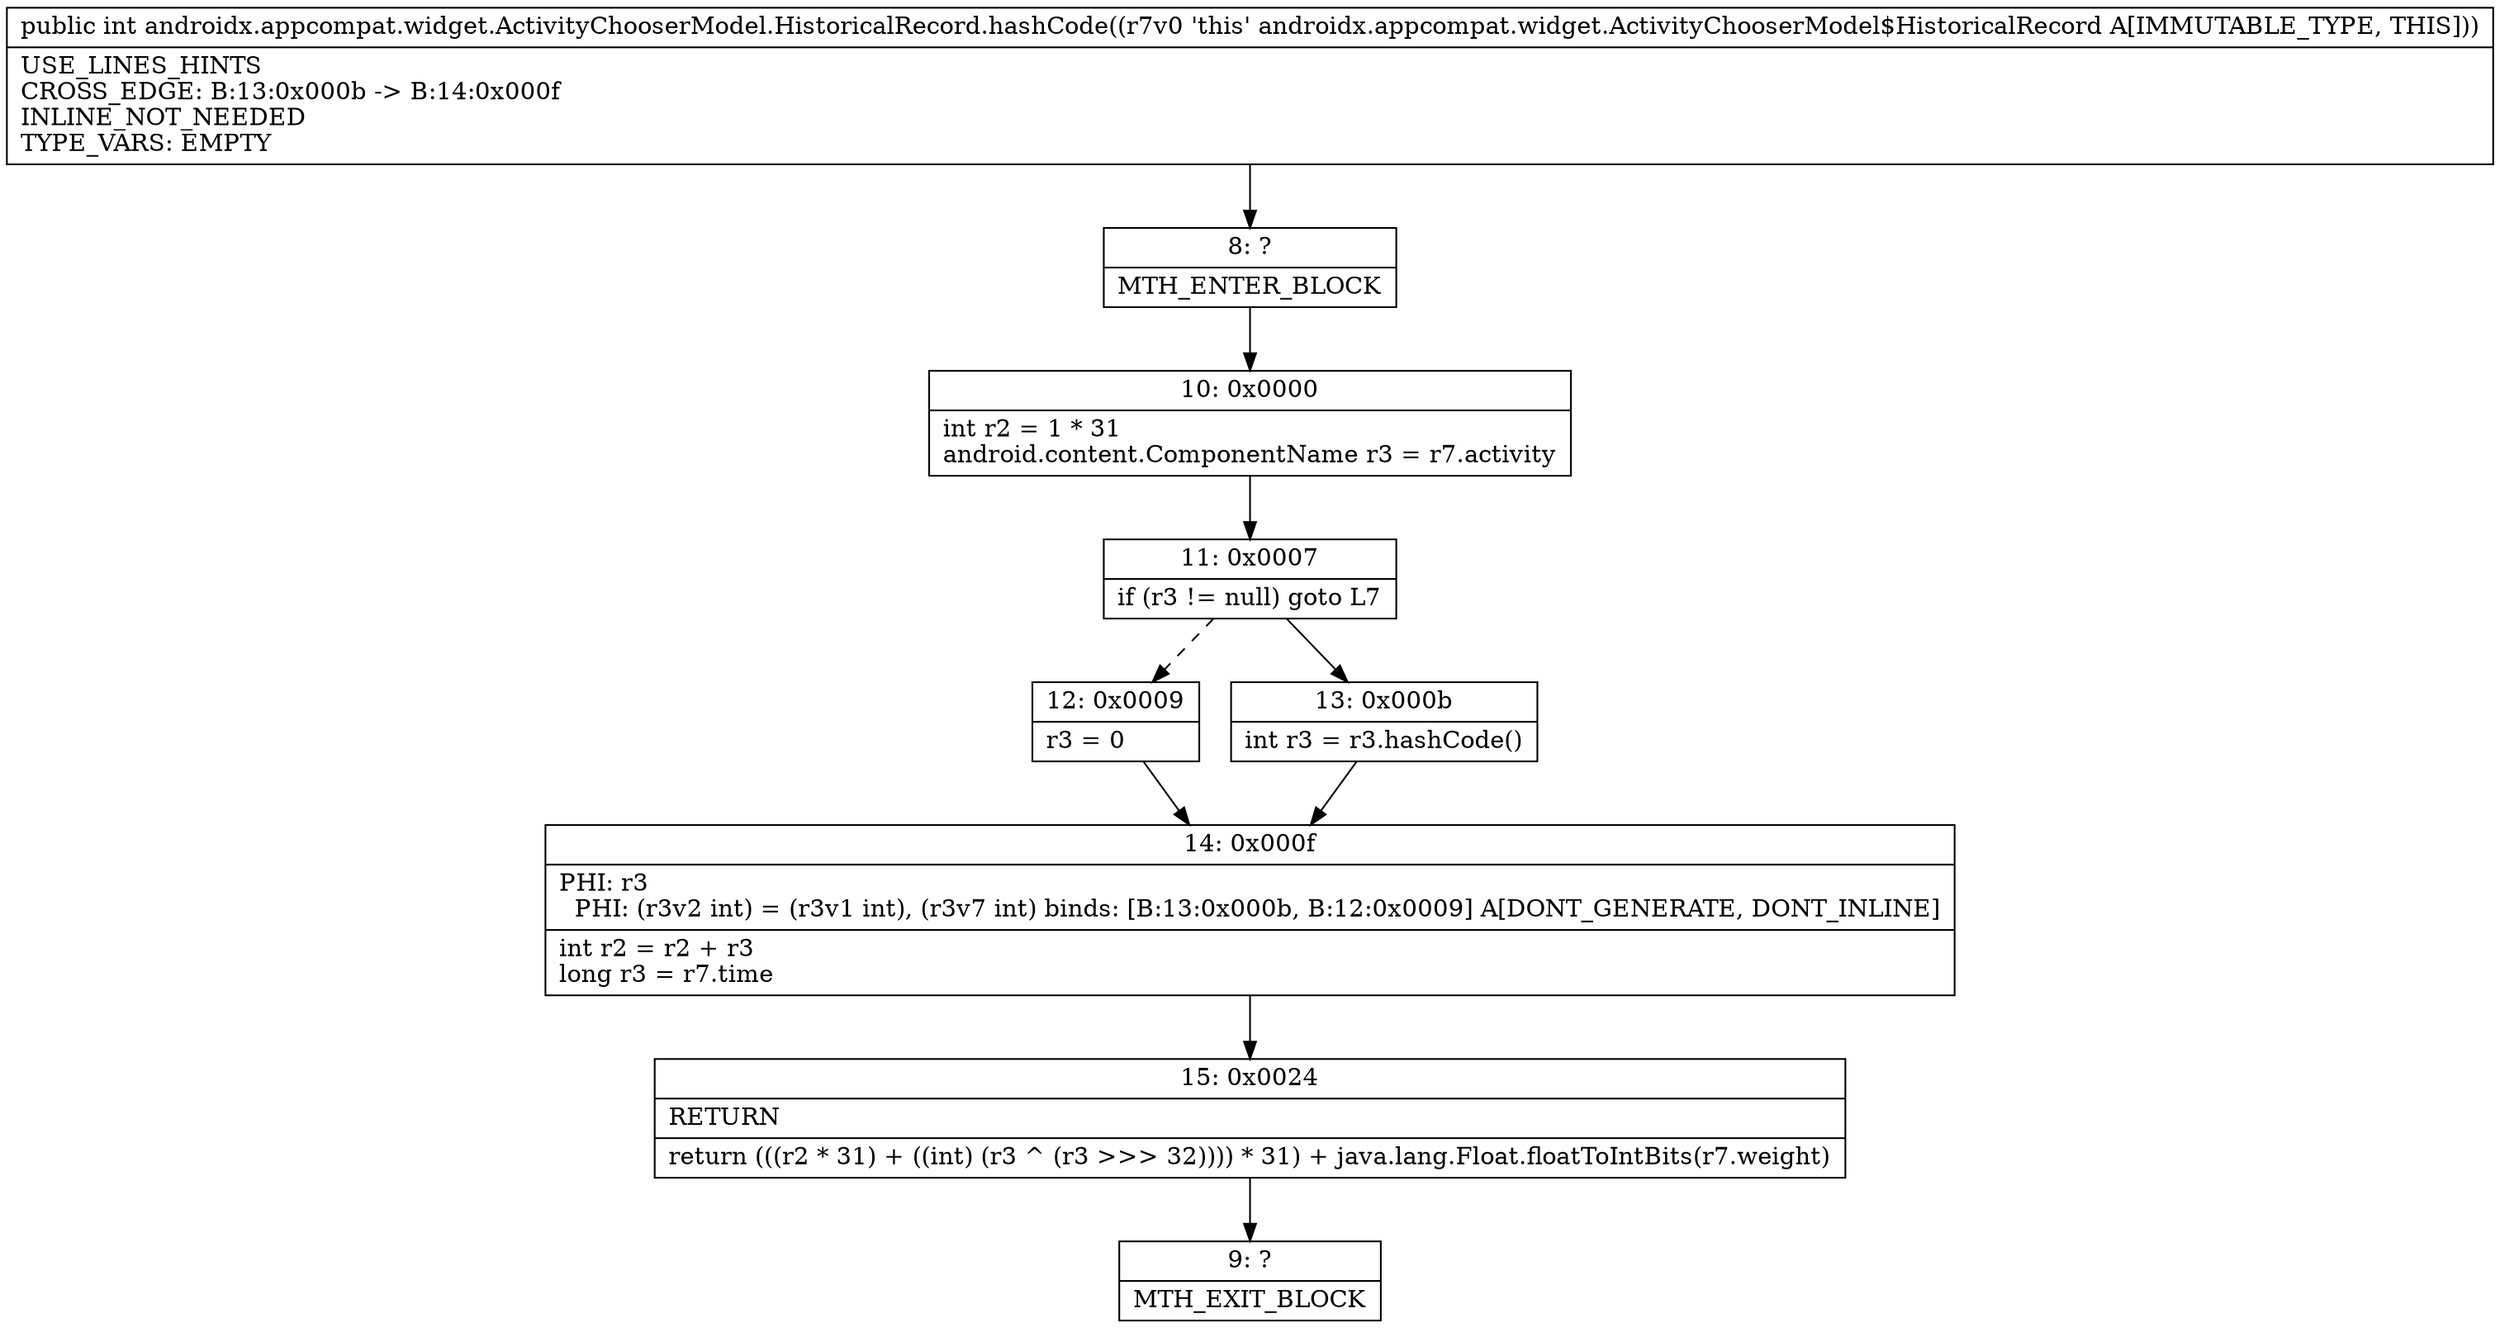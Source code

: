 digraph "CFG forandroidx.appcompat.widget.ActivityChooserModel.HistoricalRecord.hashCode()I" {
Node_8 [shape=record,label="{8\:\ ?|MTH_ENTER_BLOCK\l}"];
Node_10 [shape=record,label="{10\:\ 0x0000|int r2 = 1 * 31\landroid.content.ComponentName r3 = r7.activity\l}"];
Node_11 [shape=record,label="{11\:\ 0x0007|if (r3 != null) goto L7\l}"];
Node_12 [shape=record,label="{12\:\ 0x0009|r3 = 0\l}"];
Node_14 [shape=record,label="{14\:\ 0x000f|PHI: r3 \l  PHI: (r3v2 int) = (r3v1 int), (r3v7 int) binds: [B:13:0x000b, B:12:0x0009] A[DONT_GENERATE, DONT_INLINE]\l|int r2 = r2 + r3\llong r3 = r7.time\l}"];
Node_15 [shape=record,label="{15\:\ 0x0024|RETURN\l|return (((r2 * 31) + ((int) (r3 ^ (r3 \>\>\> 32)))) * 31) + java.lang.Float.floatToIntBits(r7.weight)\l}"];
Node_9 [shape=record,label="{9\:\ ?|MTH_EXIT_BLOCK\l}"];
Node_13 [shape=record,label="{13\:\ 0x000b|int r3 = r3.hashCode()\l}"];
MethodNode[shape=record,label="{public int androidx.appcompat.widget.ActivityChooserModel.HistoricalRecord.hashCode((r7v0 'this' androidx.appcompat.widget.ActivityChooserModel$HistoricalRecord A[IMMUTABLE_TYPE, THIS]))  | USE_LINES_HINTS\lCROSS_EDGE: B:13:0x000b \-\> B:14:0x000f\lINLINE_NOT_NEEDED\lTYPE_VARS: EMPTY\l}"];
MethodNode -> Node_8;Node_8 -> Node_10;
Node_10 -> Node_11;
Node_11 -> Node_12[style=dashed];
Node_11 -> Node_13;
Node_12 -> Node_14;
Node_14 -> Node_15;
Node_15 -> Node_9;
Node_13 -> Node_14;
}

